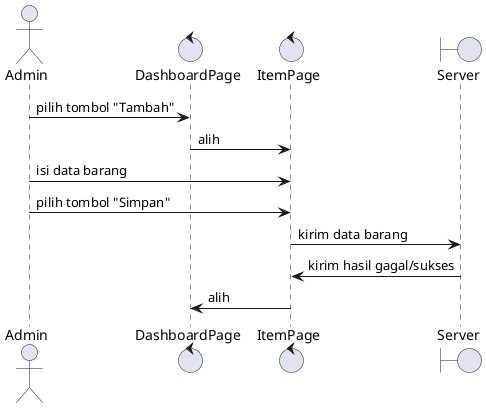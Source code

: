 @startuml
actor Admin
control DashboardPage
control ItemPage
boundary Server

Admin -> DashboardPage: pilih tombol "Tambah"
DashboardPage -> ItemPage: alih
Admin -> ItemPage: isi data barang
Admin -> ItemPage: pilih tombol "Simpan"
ItemPage -> Server: kirim data barang
Server -> ItemPage: kirim hasil gagal/sukses
ItemPage -> DashboardPage: alih
@enduml
